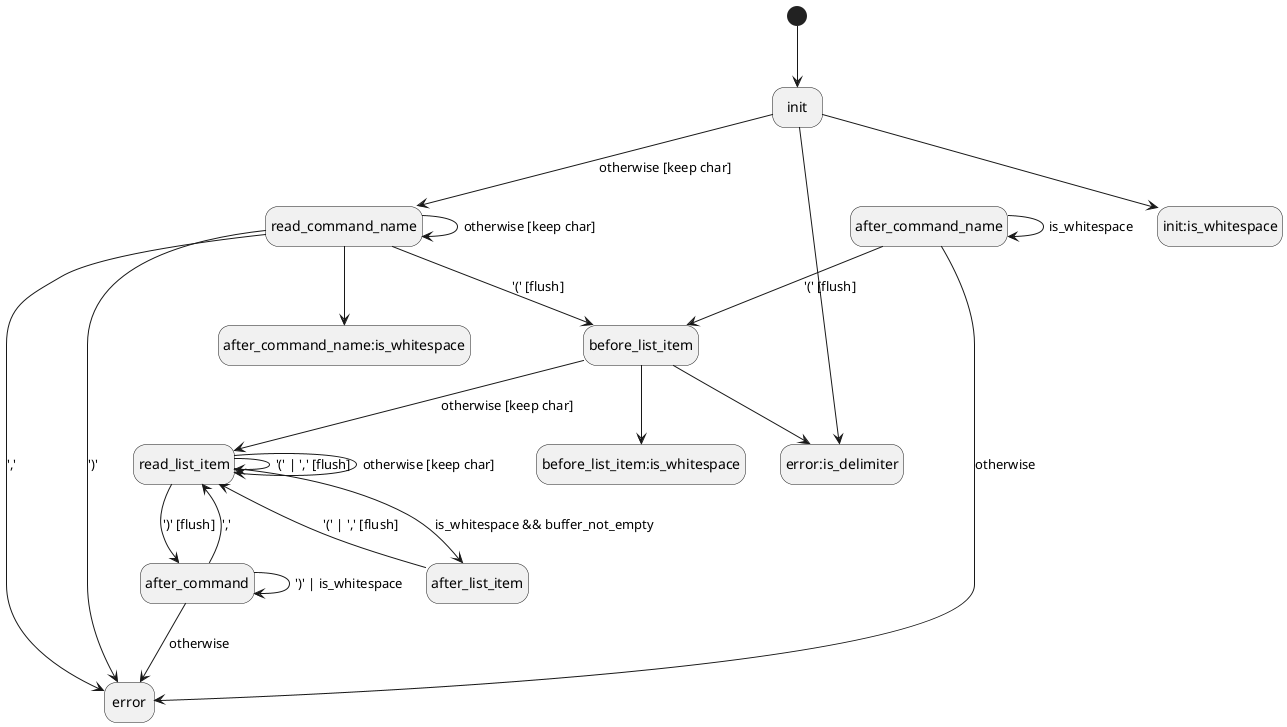 @startuml
hide empty description
[*] --> init
init --> error:is_delimiter
init --> init:is_whitespace
init --> read_command_name:otherwise [keep char]

read_command_name --> before_list_item:'(' [flush]
read_command_name --> after_command_name:is_whitespace
read_command_name --> error:','
read_command_name --> error:')'
read_command_name --> read_command_name:otherwise [keep char]

before_list_item --> error:is_delimiter
before_list_item --> before_list_item:is_whitespace
before_list_item --> read_list_item:otherwise [keep char]

read_list_item --> read_list_item:'(' | ',' [flush]
read_list_item --> after_command:')' [flush]
read_list_item --> after_list_item:is_whitespace && buffer_not_empty
read_list_item --> read_list_item:otherwise [keep char]

after_list_item --> read_list_item:'(' | ',' [flush]

after_command --> read_list_item:','
after_command --> after_command: ')' | is_whitespace
after_command --> error: otherwise

after_command_name --> before_list_item:'(' [flush]
after_command_name --> after_command_name : is_whitespace
after_command_name --> error: otherwise

@enduml
